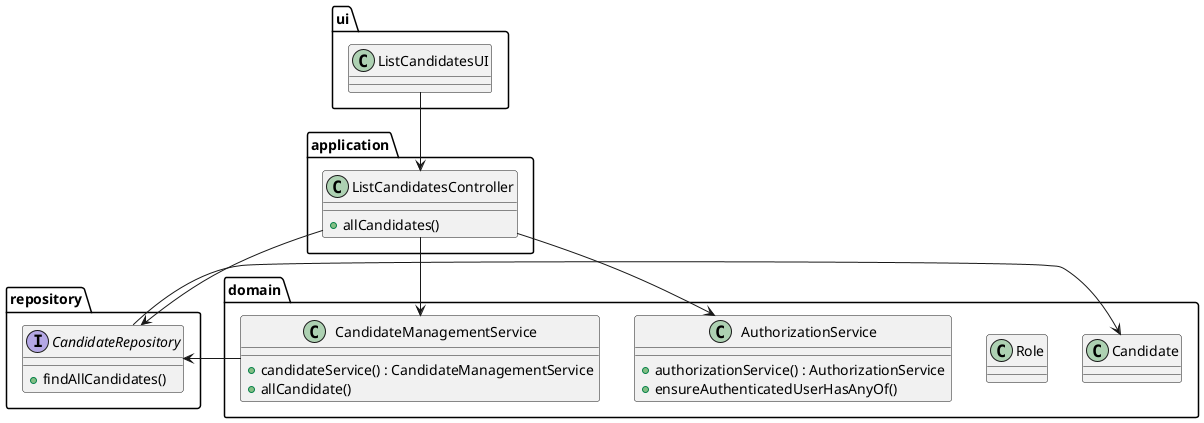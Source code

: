 @startuml




package ui {
        class ListCandidatesUI {
        }
    }




    package application {
        class ListCandidatesController {
            +allCandidates()
        }
    }

    package repository {

        interface CandidateRepository{
        +findAllCandidates()
        }
    }

    package domain {
        class Role {}

        class AuthorizationService {
            +authorizationService() : AuthorizationService
            +ensureAuthenticatedUserHasAnyOf()
        }

        class CandidateManagementService {
            +candidateService() : CandidateManagementService
               +allCandidate()
        }


        class Candidate {
        }
    }



CandidateManagementService --> CandidateRepository
ListCandidatesUI --> ListCandidatesController
ListCandidatesController --> CandidateManagementService
ListCandidatesController --> CandidateRepository
CandidateRepository -> Candidate
ListCandidatesController --> AuthorizationService


@enduml